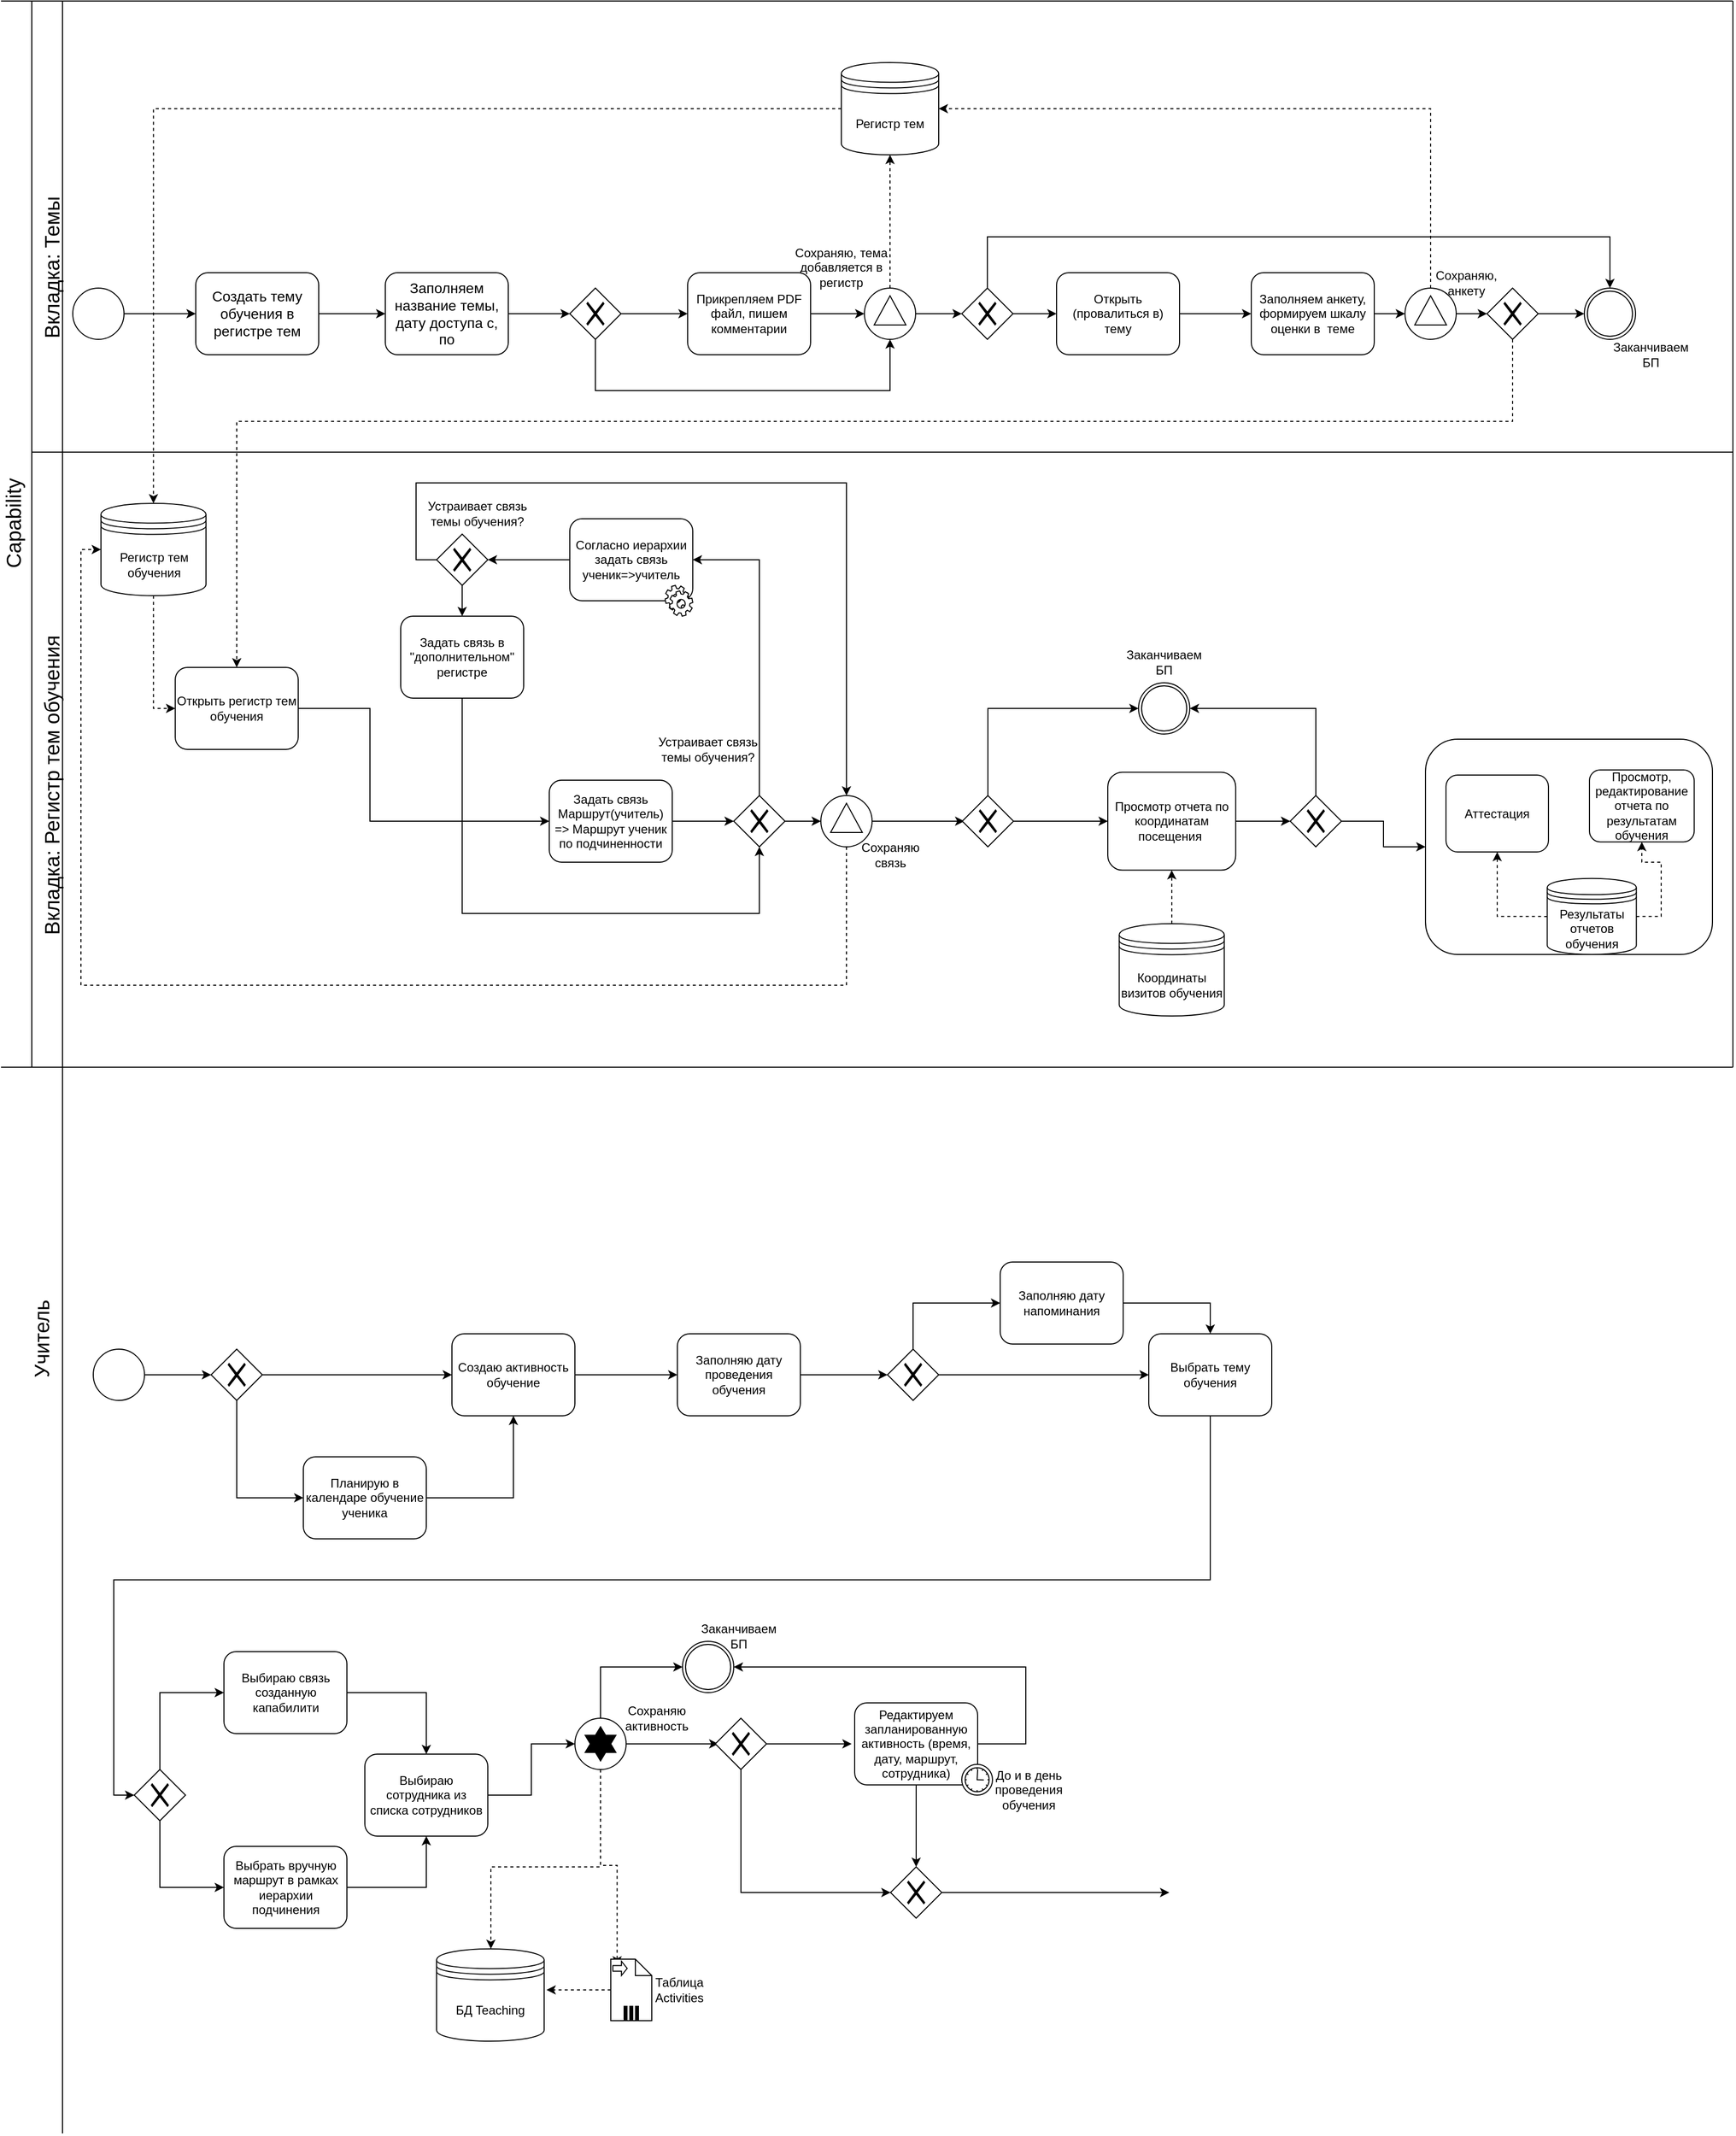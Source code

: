 <mxfile version="13.6.5" type="github">
  <diagram name="Page-1" id="2a216829-ef6e-dabb-86c1-c78162f3ba2b">
    <mxGraphModel dx="1150" dy="746" grid="1" gridSize="10" guides="1" tooltips="1" connect="1" arrows="1" fold="1" page="1" pageScale="1" pageWidth="850" pageHeight="1100" background="#ffffff" math="0" shadow="0">
      <root>
        <mxCell id="0" />
        <mxCell id="1" parent="0" />
        <mxCell id="t6BSPlyHpQ7W5mAEHsCe-20" value="" style="edgeStyle=orthogonalEdgeStyle;rounded=0;orthogonalLoop=1;jettySize=auto;html=1;" edge="1" parent="1" source="Ov0t7hppLk0mNa3laH7u-1" target="t6BSPlyHpQ7W5mAEHsCe-19">
          <mxGeometry relative="1" as="geometry" />
        </mxCell>
        <mxCell id="Ov0t7hppLk0mNa3laH7u-1" value="" style="shape=mxgraph.bpmn.shape;html=1;verticalLabelPosition=bottom;labelBackgroundColor=#ffffff;verticalAlign=top;align=center;perimeter=ellipsePerimeter;outlineConnect=0;outline=standard;symbol=general;" parent="1" vertex="1">
          <mxGeometry x="90" y="1355" width="50" height="50" as="geometry" />
        </mxCell>
        <mxCell id="t6BSPlyHpQ7W5mAEHsCe-43" style="edgeStyle=orthogonalEdgeStyle;rounded=0;orthogonalLoop=1;jettySize=auto;html=1;" edge="1" parent="1" source="Ov0t7hppLk0mNa3laH7u-2" target="t6BSPlyHpQ7W5mAEHsCe-40">
          <mxGeometry relative="1" as="geometry">
            <Array as="points">
              <mxPoint x="415" y="1690" />
            </Array>
          </mxGeometry>
        </mxCell>
        <mxCell id="Ov0t7hppLk0mNa3laH7u-2" value="Выбираю связь созданную капабилити" style="shape=ext;rounded=1;html=1;whiteSpace=wrap;" parent="1" vertex="1">
          <mxGeometry x="217.5" y="1650" width="120" height="80" as="geometry" />
        </mxCell>
        <mxCell id="t6BSPlyHpQ7W5mAEHsCe-11" style="edgeStyle=orthogonalEdgeStyle;rounded=0;orthogonalLoop=1;jettySize=auto;html=1;entryX=0;entryY=0.5;entryDx=0;entryDy=0;" edge="1" parent="1" source="Ov0t7hppLk0mNa3laH7u-3" target="Ov0t7hppLk0mNa3laH7u-2">
          <mxGeometry relative="1" as="geometry">
            <Array as="points">
              <mxPoint x="155" y="1690" />
            </Array>
          </mxGeometry>
        </mxCell>
        <mxCell id="t6BSPlyHpQ7W5mAEHsCe-12" style="edgeStyle=orthogonalEdgeStyle;rounded=0;orthogonalLoop=1;jettySize=auto;html=1;exitX=0.5;exitY=1;exitDx=0;exitDy=0;entryX=0;entryY=0.5;entryDx=0;entryDy=0;" edge="1" parent="1" source="Ov0t7hppLk0mNa3laH7u-3" target="Ov0t7hppLk0mNa3laH7u-4">
          <mxGeometry relative="1" as="geometry" />
        </mxCell>
        <mxCell id="Ov0t7hppLk0mNa3laH7u-3" value="" style="shape=mxgraph.bpmn.shape;html=1;verticalLabelPosition=bottom;labelBackgroundColor=#ffffff;verticalAlign=top;align=center;perimeter=rhombusPerimeter;background=gateway;outlineConnect=0;outline=none;symbol=exclusiveGw;" parent="1" vertex="1">
          <mxGeometry x="130" y="1765" width="50" height="50" as="geometry" />
        </mxCell>
        <mxCell id="t6BSPlyHpQ7W5mAEHsCe-44" style="edgeStyle=orthogonalEdgeStyle;rounded=0;orthogonalLoop=1;jettySize=auto;html=1;exitX=1;exitY=0.5;exitDx=0;exitDy=0;entryX=0.5;entryY=1;entryDx=0;entryDy=0;" edge="1" parent="1" source="Ov0t7hppLk0mNa3laH7u-4" target="t6BSPlyHpQ7W5mAEHsCe-40">
          <mxGeometry relative="1" as="geometry" />
        </mxCell>
        <mxCell id="Ov0t7hppLk0mNa3laH7u-4" value="Выбрать вручную маршрут в рамках иерархии подчинения" style="shape=ext;rounded=1;html=1;whiteSpace=wrap;" parent="1" vertex="1">
          <mxGeometry x="217.5" y="1840" width="120" height="80" as="geometry" />
        </mxCell>
        <mxCell id="t6BSPlyHpQ7W5mAEHsCe-24" style="edgeStyle=orthogonalEdgeStyle;rounded=0;orthogonalLoop=1;jettySize=auto;html=1;" edge="1" parent="1" source="vuQd_B5Kcasl4n16irG2-29" target="t6BSPlyHpQ7W5mAEHsCe-22">
          <mxGeometry relative="1" as="geometry" />
        </mxCell>
        <mxCell id="vuQd_B5Kcasl4n16irG2-29" value="Планирую в календаре обучение ученика" style="shape=ext;rounded=1;html=1;whiteSpace=wrap;" parent="1" vertex="1">
          <mxGeometry x="295" y="1460" width="120" height="80" as="geometry" />
        </mxCell>
        <mxCell id="7a84cebc1def654-1" value="" style="shape=mxgraph.bpmn.shape;html=1;verticalLabelPosition=bottom;labelBackgroundColor=#ffffff;verticalAlign=top;perimeter=ellipsePerimeter;outline=standard;symbol=general;" parent="1" vertex="1">
          <mxGeometry x="70" y="320" width="50" height="50" as="geometry" />
        </mxCell>
        <mxCell id="7a84cebc1def654-36" style="edgeStyle=orthogonalEdgeStyle;rounded=0;html=1;jettySize=auto;orthogonalLoop=1;" parent="1" source="7a84cebc1def654-1" target="7a84cebc1def654-2" edge="1">
          <mxGeometry relative="1" as="geometry" />
        </mxCell>
        <mxCell id="Ov0t7hppLk0mNa3laH7u-40" style="edgeStyle=orthogonalEdgeStyle;rounded=0;orthogonalLoop=1;jettySize=auto;html=1;entryX=0;entryY=0.5;entryDx=0;entryDy=0;" parent="1" source="7a84cebc1def654-2" target="Ov0t7hppLk0mNa3laH7u-41" edge="1">
          <mxGeometry relative="1" as="geometry">
            <mxPoint x="340" y="375" as="targetPoint" />
          </mxGeometry>
        </mxCell>
        <mxCell id="7a84cebc1def654-2" value="&lt;span style=&quot;font-size: 14px&quot;&gt;Создать тему обучения в регистре тем&lt;/span&gt;" style="shape=ext;rounded=1;html=1;whiteSpace=wrap;" parent="1" vertex="1">
          <mxGeometry x="190" y="305" width="120" height="80" as="geometry" />
        </mxCell>
        <mxCell id="Dc_LHGW3L4LaWaMohp9L-12" style="edgeStyle=orthogonalEdgeStyle;rounded=0;orthogonalLoop=1;jettySize=auto;html=1;entryX=0.5;entryY=0;entryDx=0;entryDy=0;" parent="1" source="Dc_LHGW3L4LaWaMohp9L-3" target="vuQd_B5Kcasl4n16irG2-27" edge="1">
          <mxGeometry relative="1" as="geometry" />
        </mxCell>
        <mxCell id="Dc_LHGW3L4LaWaMohp9L-5" value="Устраивает связь темы обучения?" style="text;html=1;strokeColor=none;fillColor=none;align=center;verticalAlign=middle;whiteSpace=wrap;rounded=0;" parent="1" vertex="1">
          <mxGeometry x="415" y="510" width="100" height="60" as="geometry" />
        </mxCell>
        <mxCell id="Dc_LHGW3L4LaWaMohp9L-3" value="" style="shape=mxgraph.bpmn.shape;html=1;verticalLabelPosition=bottom;labelBackgroundColor=#ffffff;verticalAlign=top;align=center;perimeter=rhombusPerimeter;background=gateway;outlineConnect=0;outline=none;symbol=exclusiveGw;" parent="1" vertex="1">
          <mxGeometry x="425" y="560" width="50" height="50" as="geometry" />
        </mxCell>
        <mxCell id="Dc_LHGW3L4LaWaMohp9L-4" style="edgeStyle=orthogonalEdgeStyle;rounded=0;orthogonalLoop=1;jettySize=auto;html=1;entryX=1;entryY=0.5;entryDx=0;entryDy=0;" parent="1" source="Dc_LHGW3L4LaWaMohp9L-1" target="Dc_LHGW3L4LaWaMohp9L-3" edge="1">
          <mxGeometry relative="1" as="geometry" />
        </mxCell>
        <mxCell id="Dc_LHGW3L4LaWaMohp9L-1" value="Согласно иерархии задать связь ученик=&amp;gt;учитель" style="shape=ext;rounded=1;html=1;whiteSpace=wrap;" parent="1" vertex="1">
          <mxGeometry x="555" y="545" width="120" height="80" as="geometry" />
        </mxCell>
        <mxCell id="Dc_LHGW3L4LaWaMohp9L-20" value="" style="shape=mxgraph.bpmn.service_task;html=1;outlineConnect=0;" parent="1" vertex="1">
          <mxGeometry x="648" y="610" width="27" height="30" as="geometry" />
        </mxCell>
        <mxCell id="vuQd_B5Kcasl4n16irG2-27" value="Задать связь в &quot;дополнительном&quot; регистре" style="shape=ext;rounded=1;html=1;whiteSpace=wrap;" parent="1" vertex="1">
          <mxGeometry x="390" y="640" width="120" height="80" as="geometry" />
        </mxCell>
        <mxCell id="Dc_LHGW3L4LaWaMohp9L-11" style="edgeStyle=orthogonalEdgeStyle;rounded=0;orthogonalLoop=1;jettySize=auto;html=1;exitX=0.5;exitY=0;exitDx=0;exitDy=0;entryX=1;entryY=0.5;entryDx=0;entryDy=0;" parent="1" source="vuQd_B5Kcasl4n16irG2-24" target="Dc_LHGW3L4LaWaMohp9L-1" edge="1">
          <mxGeometry relative="1" as="geometry" />
        </mxCell>
        <mxCell id="Dc_LHGW3L4LaWaMohp9L-13" style="edgeStyle=orthogonalEdgeStyle;rounded=0;orthogonalLoop=1;jettySize=auto;html=1;exitX=0;exitY=0.5;exitDx=0;exitDy=0;entryX=0.5;entryY=0;entryDx=0;entryDy=0;" parent="1" source="Dc_LHGW3L4LaWaMohp9L-3" target="Ov0t7hppLk0mNa3laH7u-14" edge="1">
          <mxGeometry relative="1" as="geometry">
            <mxPoint x="895" y="700" as="targetPoint" />
            <Array as="points">
              <mxPoint x="405" y="585" />
              <mxPoint x="405" y="510" />
              <mxPoint x="825" y="510" />
            </Array>
          </mxGeometry>
        </mxCell>
        <mxCell id="vuQd_B5Kcasl4n16irG2-5" value="Задать связь Маршрут(учитель) =&amp;gt; Маршрут ученик по подчиненности" style="shape=ext;rounded=1;html=1;whiteSpace=wrap;" parent="1" vertex="1">
          <mxGeometry x="535" y="800" width="120" height="80" as="geometry" />
        </mxCell>
        <mxCell id="vuQd_B5Kcasl4n16irG2-24" value="" style="shape=mxgraph.bpmn.shape;html=1;verticalLabelPosition=bottom;labelBackgroundColor=#ffffff;verticalAlign=top;align=center;perimeter=rhombusPerimeter;background=gateway;outlineConnect=0;outline=none;symbol=exclusiveGw;" parent="1" vertex="1">
          <mxGeometry x="715" y="815" width="50" height="50" as="geometry" />
        </mxCell>
        <mxCell id="Dc_LHGW3L4LaWaMohp9L-15" style="edgeStyle=orthogonalEdgeStyle;rounded=0;orthogonalLoop=1;jettySize=auto;html=1;entryX=0.5;entryY=1;entryDx=0;entryDy=0;" parent="1" source="vuQd_B5Kcasl4n16irG2-27" target="vuQd_B5Kcasl4n16irG2-24" edge="1">
          <mxGeometry relative="1" as="geometry">
            <mxPoint x="675" y="910" as="targetPoint" />
            <Array as="points">
              <mxPoint x="450" y="930" />
              <mxPoint x="740" y="930" />
            </Array>
          </mxGeometry>
        </mxCell>
        <mxCell id="vuQd_B5Kcasl4n16irG2-18" style="edgeStyle=orthogonalEdgeStyle;rounded=0;orthogonalLoop=1;jettySize=auto;html=1;" parent="1" source="vuQd_B5Kcasl4n16irG2-5" edge="1">
          <mxGeometry relative="1" as="geometry">
            <mxPoint x="715" y="840" as="targetPoint" />
          </mxGeometry>
        </mxCell>
        <mxCell id="Ov0t7hppLk0mNa3laH7u-20" style="edgeStyle=orthogonalEdgeStyle;rounded=0;orthogonalLoop=1;jettySize=auto;html=1;" parent="1" source="Ov0t7hppLk0mNa3laH7u-14" edge="1">
          <mxGeometry relative="1" as="geometry">
            <mxPoint x="940" y="840" as="targetPoint" />
          </mxGeometry>
        </mxCell>
        <mxCell id="Ov0t7hppLk0mNa3laH7u-117" style="edgeStyle=orthogonalEdgeStyle;rounded=0;orthogonalLoop=1;jettySize=auto;html=1;exitX=0.5;exitY=1;exitDx=0;exitDy=0;entryX=0;entryY=0.5;entryDx=0;entryDy=0;dashed=1;" parent="1" source="Ov0t7hppLk0mNa3laH7u-14" target="Ov0t7hppLk0mNa3laH7u-88" edge="1">
          <mxGeometry relative="1" as="geometry">
            <Array as="points">
              <mxPoint x="825" y="1000" />
              <mxPoint x="78" y="1000" />
              <mxPoint x="78" y="575" />
            </Array>
          </mxGeometry>
        </mxCell>
        <mxCell id="Ov0t7hppLk0mNa3laH7u-14" value="" style="shape=mxgraph.bpmn.shape;html=1;verticalLabelPosition=bottom;labelBackgroundColor=#ffffff;verticalAlign=top;align=center;perimeter=ellipsePerimeter;outlineConnect=0;outline=standard;symbol=signal;" parent="1" vertex="1">
          <mxGeometry x="800" y="815" width="50" height="50" as="geometry" />
        </mxCell>
        <mxCell id="Ov0t7hppLk0mNa3laH7u-16" style="edgeStyle=orthogonalEdgeStyle;rounded=0;orthogonalLoop=1;jettySize=auto;html=1;exitX=1;exitY=0.5;exitDx=0;exitDy=0;" parent="1" source="vuQd_B5Kcasl4n16irG2-24" target="Ov0t7hppLk0mNa3laH7u-14" edge="1">
          <mxGeometry relative="1" as="geometry" />
        </mxCell>
        <mxCell id="Ov0t7hppLk0mNa3laH7u-52" style="edgeStyle=orthogonalEdgeStyle;rounded=0;orthogonalLoop=1;jettySize=auto;html=1;entryX=0.5;entryY=1;entryDx=0;entryDy=0;dashed=1;" parent="1" source="Ov0t7hppLk0mNa3laH7u-29" target="Ov0t7hppLk0mNa3laH7u-31" edge="1">
          <mxGeometry relative="1" as="geometry" />
        </mxCell>
        <mxCell id="Ov0t7hppLk0mNa3laH7u-76" style="edgeStyle=orthogonalEdgeStyle;rounded=0;orthogonalLoop=1;jettySize=auto;html=1;" parent="1" source="Ov0t7hppLk0mNa3laH7u-29" target="Ov0t7hppLk0mNa3laH7u-74" edge="1">
          <mxGeometry relative="1" as="geometry" />
        </mxCell>
        <mxCell id="Ov0t7hppLk0mNa3laH7u-29" value="" style="shape=mxgraph.bpmn.shape;html=1;verticalLabelPosition=bottom;labelBackgroundColor=#ffffff;verticalAlign=top;align=center;perimeter=ellipsePerimeter;outlineConnect=0;outline=standard;symbol=signal;" parent="1" vertex="1">
          <mxGeometry x="842.5" y="320" width="50" height="50" as="geometry" />
        </mxCell>
        <mxCell id="Ov0t7hppLk0mNa3laH7u-30" value="Сохраняю, тема добавляется в регистр" style="text;html=1;strokeColor=none;fillColor=none;align=center;verticalAlign=middle;whiteSpace=wrap;rounded=0;" parent="1" vertex="1">
          <mxGeometry x="760" y="280" width="120" height="40" as="geometry" />
        </mxCell>
        <mxCell id="Ov0t7hppLk0mNa3laH7u-90" style="edgeStyle=orthogonalEdgeStyle;rounded=0;orthogonalLoop=1;jettySize=auto;html=1;dashed=1;" parent="1" source="Ov0t7hppLk0mNa3laH7u-31" target="Ov0t7hppLk0mNa3laH7u-88" edge="1">
          <mxGeometry relative="1" as="geometry" />
        </mxCell>
        <mxCell id="Ov0t7hppLk0mNa3laH7u-31" value="Регистр тем" style="shape=datastore;whiteSpace=wrap;html=1;" parent="1" vertex="1">
          <mxGeometry x="820" y="100" width="95" height="90" as="geometry" />
        </mxCell>
        <mxCell id="Ov0t7hppLk0mNa3laH7u-34" value="" style="endArrow=none;html=1;" parent="1" edge="1">
          <mxGeometry width="50" height="50" relative="1" as="geometry">
            <mxPoint x="30" y="480" as="sourcePoint" />
            <mxPoint x="1690" y="480" as="targetPoint" />
          </mxGeometry>
        </mxCell>
        <mxCell id="Ov0t7hppLk0mNa3laH7u-35" value="&lt;font style=&quot;font-size: 20px&quot;&gt;Вкладка: Темы&lt;/font&gt;" style="text;html=1;strokeColor=none;fillColor=none;align=center;verticalAlign=middle;whiteSpace=wrap;rounded=0;comic=0;rotation=270;" parent="1" vertex="1">
          <mxGeometry x="-70" y="290" width="237.5" height="20" as="geometry" />
        </mxCell>
        <mxCell id="Ov0t7hppLk0mNa3laH7u-44" style="edgeStyle=orthogonalEdgeStyle;rounded=0;orthogonalLoop=1;jettySize=auto;html=1;exitX=1;exitY=0.5;exitDx=0;exitDy=0;entryX=0;entryY=0.5;entryDx=0;entryDy=0;" parent="1" source="Ov0t7hppLk0mNa3laH7u-41" target="Ov0t7hppLk0mNa3laH7u-42" edge="1">
          <mxGeometry relative="1" as="geometry" />
        </mxCell>
        <mxCell id="Ov0t7hppLk0mNa3laH7u-41" value="&lt;font style=&quot;font-size: 14px&quot;&gt;Заполняем название темы, дату доступа с, по&lt;/font&gt;" style="shape=ext;rounded=1;html=1;whiteSpace=wrap;comic=0;" parent="1" vertex="1">
          <mxGeometry x="375" y="305" width="120" height="80" as="geometry" />
        </mxCell>
        <mxCell id="Ov0t7hppLk0mNa3laH7u-46" style="edgeStyle=orthogonalEdgeStyle;rounded=0;orthogonalLoop=1;jettySize=auto;html=1;entryX=0.5;entryY=1;entryDx=0;entryDy=0;exitX=0.5;exitY=1;exitDx=0;exitDy=0;" parent="1" source="Ov0t7hppLk0mNa3laH7u-42" target="Ov0t7hppLk0mNa3laH7u-29" edge="1">
          <mxGeometry relative="1" as="geometry">
            <Array as="points">
              <mxPoint x="580" y="420" />
              <mxPoint x="868" y="420" />
            </Array>
          </mxGeometry>
        </mxCell>
        <mxCell id="Ov0t7hppLk0mNa3laH7u-49" style="edgeStyle=orthogonalEdgeStyle;rounded=0;orthogonalLoop=1;jettySize=auto;html=1;entryX=0;entryY=0.5;entryDx=0;entryDy=0;" parent="1" source="Ov0t7hppLk0mNa3laH7u-42" target="Ov0t7hppLk0mNa3laH7u-48" edge="1">
          <mxGeometry relative="1" as="geometry" />
        </mxCell>
        <mxCell id="Ov0t7hppLk0mNa3laH7u-42" value="" style="shape=mxgraph.bpmn.shape;html=1;verticalLabelPosition=bottom;labelBackgroundColor=#ffffff;verticalAlign=top;align=center;perimeter=rhombusPerimeter;background=gateway;outlineConnect=0;outline=none;symbol=exclusiveGw;comic=0;" parent="1" vertex="1">
          <mxGeometry x="555" y="320" width="50" height="50" as="geometry" />
        </mxCell>
        <mxCell id="Ov0t7hppLk0mNa3laH7u-51" style="edgeStyle=orthogonalEdgeStyle;rounded=0;orthogonalLoop=1;jettySize=auto;html=1;entryX=0;entryY=0.5;entryDx=0;entryDy=0;" parent="1" source="Ov0t7hppLk0mNa3laH7u-48" target="Ov0t7hppLk0mNa3laH7u-29" edge="1">
          <mxGeometry relative="1" as="geometry" />
        </mxCell>
        <mxCell id="Ov0t7hppLk0mNa3laH7u-48" value="Прикрепляем PDF файл, пишем комментарии" style="shape=ext;rounded=1;html=1;whiteSpace=wrap;comic=0;" parent="1" vertex="1">
          <mxGeometry x="670" y="305" width="120" height="80" as="geometry" />
        </mxCell>
        <mxCell id="Ov0t7hppLk0mNa3laH7u-59" style="edgeStyle=orthogonalEdgeStyle;rounded=0;orthogonalLoop=1;jettySize=auto;html=1;entryX=0;entryY=0.5;entryDx=0;entryDy=0;" parent="1" source="Ov0t7hppLk0mNa3laH7u-58" target="Ov0t7hppLk0mNa3laH7u-60" edge="1">
          <mxGeometry relative="1" as="geometry">
            <mxPoint x="1180" y="345" as="targetPoint" />
          </mxGeometry>
        </mxCell>
        <mxCell id="Ov0t7hppLk0mNa3laH7u-58" value="Открыть (провалиться в) тему" style="shape=ext;rounded=1;html=1;whiteSpace=wrap;comic=0;" parent="1" vertex="1">
          <mxGeometry x="1030" y="305" width="120" height="80" as="geometry" />
        </mxCell>
        <mxCell id="Ov0t7hppLk0mNa3laH7u-61" style="edgeStyle=orthogonalEdgeStyle;rounded=0;orthogonalLoop=1;jettySize=auto;html=1;entryX=0;entryY=0.5;entryDx=0;entryDy=0;" parent="1" source="Ov0t7hppLk0mNa3laH7u-60" target="Ov0t7hppLk0mNa3laH7u-62" edge="1">
          <mxGeometry relative="1" as="geometry">
            <mxPoint x="1340" y="345" as="targetPoint" />
          </mxGeometry>
        </mxCell>
        <mxCell id="Ov0t7hppLk0mNa3laH7u-60" value="Заполняем анкету, формируем шкалу оценки в&amp;nbsp; теме" style="shape=ext;rounded=1;html=1;whiteSpace=wrap;comic=0;" parent="1" vertex="1">
          <mxGeometry x="1220" y="305" width="120" height="80" as="geometry" />
        </mxCell>
        <mxCell id="Ov0t7hppLk0mNa3laH7u-64" style="edgeStyle=orthogonalEdgeStyle;rounded=0;orthogonalLoop=1;jettySize=auto;html=1;entryX=1;entryY=0.5;entryDx=0;entryDy=0;dashed=1;" parent="1" source="Ov0t7hppLk0mNa3laH7u-62" target="Ov0t7hppLk0mNa3laH7u-31" edge="1">
          <mxGeometry relative="1" as="geometry">
            <Array as="points">
              <mxPoint x="1395" y="145" />
            </Array>
          </mxGeometry>
        </mxCell>
        <mxCell id="Ov0t7hppLk0mNa3laH7u-66" style="edgeStyle=orthogonalEdgeStyle;rounded=0;orthogonalLoop=1;jettySize=auto;html=1;exitX=1;exitY=0.5;exitDx=0;exitDy=0;entryX=0;entryY=0.5;entryDx=0;entryDy=0;" parent="1" source="Ov0t7hppLk0mNa3laH7u-62" target="Ov0t7hppLk0mNa3laH7u-68" edge="1">
          <mxGeometry relative="1" as="geometry">
            <mxPoint x="1430" y="345" as="targetPoint" />
          </mxGeometry>
        </mxCell>
        <mxCell id="Ov0t7hppLk0mNa3laH7u-62" value="" style="shape=mxgraph.bpmn.shape;html=1;verticalLabelPosition=bottom;labelBackgroundColor=#ffffff;verticalAlign=top;align=center;perimeter=ellipsePerimeter;outlineConnect=0;outline=standard;symbol=signal;comic=0;" parent="1" vertex="1">
          <mxGeometry x="1370" y="320" width="50" height="50" as="geometry" />
        </mxCell>
        <mxCell id="Ov0t7hppLk0mNa3laH7u-65" value="Сохраняю, анкету" style="text;html=1;strokeColor=none;fillColor=none;align=center;verticalAlign=middle;whiteSpace=wrap;rounded=0;" parent="1" vertex="1">
          <mxGeometry x="1390" y="290" width="80" height="50" as="geometry" />
        </mxCell>
        <mxCell id="Ov0t7hppLk0mNa3laH7u-69" style="edgeStyle=orthogonalEdgeStyle;rounded=0;orthogonalLoop=1;jettySize=auto;html=1;entryX=0;entryY=0.5;entryDx=0;entryDy=0;" parent="1" source="Ov0t7hppLk0mNa3laH7u-68" target="Ov0t7hppLk0mNa3laH7u-70" edge="1">
          <mxGeometry relative="1" as="geometry">
            <mxPoint x="1530" y="345" as="targetPoint" />
          </mxGeometry>
        </mxCell>
        <mxCell id="Ov0t7hppLk0mNa3laH7u-86" style="edgeStyle=orthogonalEdgeStyle;rounded=0;orthogonalLoop=1;jettySize=auto;html=1;dashed=1;" parent="1" source="Ov0t7hppLk0mNa3laH7u-68" target="Ov0t7hppLk0mNa3laH7u-82" edge="1">
          <mxGeometry relative="1" as="geometry">
            <Array as="points">
              <mxPoint x="1475" y="450" />
              <mxPoint x="230" y="450" />
            </Array>
          </mxGeometry>
        </mxCell>
        <mxCell id="Ov0t7hppLk0mNa3laH7u-68" value="" style="shape=mxgraph.bpmn.shape;html=1;verticalLabelPosition=bottom;labelBackgroundColor=#ffffff;verticalAlign=top;align=center;perimeter=rhombusPerimeter;background=gateway;outlineConnect=0;outline=none;symbol=exclusiveGw;comic=0;" parent="1" vertex="1">
          <mxGeometry x="1450" y="320" width="50" height="50" as="geometry" />
        </mxCell>
        <mxCell id="Ov0t7hppLk0mNa3laH7u-70" value="" style="shape=mxgraph.bpmn.shape;html=1;verticalLabelPosition=bottom;labelBackgroundColor=#ffffff;verticalAlign=top;align=center;perimeter=ellipsePerimeter;outlineConnect=0;outline=throwing;symbol=general;comic=0;" parent="1" vertex="1">
          <mxGeometry x="1545" y="320" width="50" height="50" as="geometry" />
        </mxCell>
        <mxCell id="Ov0t7hppLk0mNa3laH7u-71" value="Заканчиваем БП" style="text;html=1;strokeColor=none;fillColor=none;align=center;verticalAlign=middle;whiteSpace=wrap;rounded=0;" parent="1" vertex="1">
          <mxGeometry x="1570" y="360" width="80" height="50" as="geometry" />
        </mxCell>
        <mxCell id="Ov0t7hppLk0mNa3laH7u-78" style="edgeStyle=orthogonalEdgeStyle;rounded=0;orthogonalLoop=1;jettySize=auto;html=1;exitX=0.5;exitY=0;exitDx=0;exitDy=0;entryX=0.5;entryY=0;entryDx=0;entryDy=0;" parent="1" source="Ov0t7hppLk0mNa3laH7u-74" target="Ov0t7hppLk0mNa3laH7u-70" edge="1">
          <mxGeometry relative="1" as="geometry">
            <Array as="points">
              <mxPoint x="963" y="270" />
              <mxPoint x="1570" y="270" />
            </Array>
          </mxGeometry>
        </mxCell>
        <mxCell id="Ov0t7hppLk0mNa3laH7u-79" style="edgeStyle=orthogonalEdgeStyle;rounded=0;orthogonalLoop=1;jettySize=auto;html=1;entryX=0;entryY=0.5;entryDx=0;entryDy=0;" parent="1" source="Ov0t7hppLk0mNa3laH7u-74" target="Ov0t7hppLk0mNa3laH7u-58" edge="1">
          <mxGeometry relative="1" as="geometry" />
        </mxCell>
        <mxCell id="Ov0t7hppLk0mNa3laH7u-74" value="" style="shape=mxgraph.bpmn.shape;html=1;verticalLabelPosition=bottom;labelBackgroundColor=#ffffff;verticalAlign=top;align=center;perimeter=rhombusPerimeter;background=gateway;outlineConnect=0;outline=none;symbol=exclusiveGw;comic=0;" parent="1" vertex="1">
          <mxGeometry x="937.5" y="320" width="50" height="50" as="geometry" />
        </mxCell>
        <mxCell id="Ov0t7hppLk0mNa3laH7u-81" value="&lt;font style=&quot;font-size: 20px&quot;&gt;Вкладка: Регистр тем обучения&lt;/font&gt;" style="text;html=1;strokeColor=none;fillColor=none;align=center;verticalAlign=middle;whiteSpace=wrap;rounded=0;comic=0;rotation=270;" parent="1" vertex="1">
          <mxGeometry x="-130" y="795" width="357.5" height="20" as="geometry" />
        </mxCell>
        <mxCell id="Ov0t7hppLk0mNa3laH7u-96" style="edgeStyle=orthogonalEdgeStyle;rounded=0;orthogonalLoop=1;jettySize=auto;html=1;entryX=0;entryY=0.5;entryDx=0;entryDy=0;" parent="1" source="Ov0t7hppLk0mNa3laH7u-82" target="vuQd_B5Kcasl4n16irG2-5" edge="1">
          <mxGeometry relative="1" as="geometry">
            <Array as="points">
              <mxPoint x="360" y="730" />
              <mxPoint x="360" y="840" />
            </Array>
          </mxGeometry>
        </mxCell>
        <mxCell id="Ov0t7hppLk0mNa3laH7u-82" value="Открыть регистр тем обучения" style="shape=ext;rounded=1;html=1;whiteSpace=wrap;comic=0;" parent="1" vertex="1">
          <mxGeometry x="170" y="690" width="120" height="80" as="geometry" />
        </mxCell>
        <mxCell id="Ov0t7hppLk0mNa3laH7u-83" value="" style="endArrow=none;html=1;" parent="1" edge="1">
          <mxGeometry width="50" height="50" relative="1" as="geometry">
            <mxPoint x="60" y="40" as="sourcePoint" />
            <mxPoint x="60" y="1080" as="targetPoint" />
          </mxGeometry>
        </mxCell>
        <mxCell id="Ov0t7hppLk0mNa3laH7u-89" style="edgeStyle=orthogonalEdgeStyle;rounded=0;orthogonalLoop=1;jettySize=auto;html=1;entryX=0;entryY=0.5;entryDx=0;entryDy=0;dashed=1;" parent="1" source="Ov0t7hppLk0mNa3laH7u-88" target="Ov0t7hppLk0mNa3laH7u-82" edge="1">
          <mxGeometry relative="1" as="geometry" />
        </mxCell>
        <mxCell id="Ov0t7hppLk0mNa3laH7u-88" value="Регистр тем обучения" style="shape=datastore;whiteSpace=wrap;html=1;comic=0;" parent="1" vertex="1">
          <mxGeometry x="97.5" y="530" width="102.5" height="90" as="geometry" />
        </mxCell>
        <mxCell id="Ov0t7hppLk0mNa3laH7u-92" value="" style="endArrow=none;html=1;" parent="1" edge="1">
          <mxGeometry width="50" height="50" relative="1" as="geometry">
            <mxPoint y="1080" as="sourcePoint" />
            <mxPoint x="1690" y="1080" as="targetPoint" />
          </mxGeometry>
        </mxCell>
        <mxCell id="Ov0t7hppLk0mNa3laH7u-98" value="Устраивает связь темы обучения?" style="text;html=1;strokeColor=none;fillColor=none;align=center;verticalAlign=middle;whiteSpace=wrap;rounded=0;" parent="1" vertex="1">
          <mxGeometry x="640" y="740" width="100" height="60" as="geometry" />
        </mxCell>
        <mxCell id="Ov0t7hppLk0mNa3laH7u-99" value="Сохраняю связь" style="text;html=1;strokeColor=none;fillColor=none;align=center;verticalAlign=middle;whiteSpace=wrap;rounded=0;" parent="1" vertex="1">
          <mxGeometry x="832.5" y="857.81" width="70" height="30" as="geometry" />
        </mxCell>
        <mxCell id="Ov0t7hppLk0mNa3laH7u-103" style="edgeStyle=orthogonalEdgeStyle;rounded=0;orthogonalLoop=1;jettySize=auto;html=1;exitX=0.5;exitY=0;exitDx=0;exitDy=0;entryX=0;entryY=0.5;entryDx=0;entryDy=0;" parent="1" source="Ov0t7hppLk0mNa3laH7u-100" target="Ov0t7hppLk0mNa3laH7u-102" edge="1">
          <mxGeometry relative="1" as="geometry" />
        </mxCell>
        <mxCell id="Ov0t7hppLk0mNa3laH7u-104" style="edgeStyle=orthogonalEdgeStyle;rounded=0;orthogonalLoop=1;jettySize=auto;html=1;" parent="1" source="Ov0t7hppLk0mNa3laH7u-100" edge="1">
          <mxGeometry relative="1" as="geometry">
            <mxPoint x="1080" y="840" as="targetPoint" />
          </mxGeometry>
        </mxCell>
        <mxCell id="Ov0t7hppLk0mNa3laH7u-100" value="" style="shape=mxgraph.bpmn.shape;html=1;verticalLabelPosition=bottom;labelBackgroundColor=#ffffff;verticalAlign=top;align=center;perimeter=rhombusPerimeter;background=gateway;outlineConnect=0;outline=none;symbol=exclusiveGw;comic=0;" parent="1" vertex="1">
          <mxGeometry x="938" y="815" width="50" height="50" as="geometry" />
        </mxCell>
        <mxCell id="Ov0t7hppLk0mNa3laH7u-102" value="" style="shape=mxgraph.bpmn.shape;html=1;verticalLabelPosition=bottom;labelBackgroundColor=#ffffff;verticalAlign=top;align=center;perimeter=ellipsePerimeter;outlineConnect=0;outline=throwing;symbol=general;comic=0;" parent="1" vertex="1">
          <mxGeometry x="1110" y="705" width="50" height="50" as="geometry" />
        </mxCell>
        <mxCell id="Ov0t7hppLk0mNa3laH7u-105" value="Заканчиваем БП" style="text;html=1;strokeColor=none;fillColor=none;align=center;verticalAlign=middle;whiteSpace=wrap;rounded=0;" parent="1" vertex="1">
          <mxGeometry x="1095" y="660" width="80" height="50" as="geometry" />
        </mxCell>
        <mxCell id="Ov0t7hppLk0mNa3laH7u-107" style="edgeStyle=orthogonalEdgeStyle;rounded=0;orthogonalLoop=1;jettySize=auto;html=1;exitX=0.5;exitY=1;exitDx=0;exitDy=0;" parent="1" source="Ov0t7hppLk0mNa3laH7u-99" target="Ov0t7hppLk0mNa3laH7u-99" edge="1">
          <mxGeometry relative="1" as="geometry" />
        </mxCell>
        <mxCell id="Ov0t7hppLk0mNa3laH7u-115" value="" style="endArrow=none;html=1;" parent="1" edge="1">
          <mxGeometry width="50" height="50" relative="1" as="geometry">
            <mxPoint y="40" as="sourcePoint" />
            <mxPoint x="1690" y="40" as="targetPoint" />
          </mxGeometry>
        </mxCell>
        <mxCell id="Ov0t7hppLk0mNa3laH7u-124" style="edgeStyle=orthogonalEdgeStyle;rounded=0;orthogonalLoop=1;jettySize=auto;html=1;entryX=0;entryY=0.5;entryDx=0;entryDy=0;" parent="1" source="Ov0t7hppLk0mNa3laH7u-106" target="Ov0t7hppLk0mNa3laH7u-122" edge="1">
          <mxGeometry relative="1" as="geometry" />
        </mxCell>
        <mxCell id="Ov0t7hppLk0mNa3laH7u-106" value="Просмотр отчета по координатам посещения&amp;nbsp;" style="shape=ext;rounded=1;html=1;whiteSpace=wrap;comic=0;" parent="1" vertex="1">
          <mxGeometry x="1080" y="792.19" width="124.81" height="95.62" as="geometry" />
        </mxCell>
        <mxCell id="Ov0t7hppLk0mNa3laH7u-120" style="edgeStyle=orthogonalEdgeStyle;rounded=0;orthogonalLoop=1;jettySize=auto;html=1;entryX=0.5;entryY=1;entryDx=0;entryDy=0;dashed=1;" parent="1" source="Ov0t7hppLk0mNa3laH7u-119" target="Ov0t7hppLk0mNa3laH7u-106" edge="1">
          <mxGeometry relative="1" as="geometry" />
        </mxCell>
        <mxCell id="Ov0t7hppLk0mNa3laH7u-119" value="Координаты визитов обучения" style="shape=datastore;whiteSpace=wrap;html=1;comic=0;" parent="1" vertex="1">
          <mxGeometry x="1091.16" y="940" width="102.5" height="90" as="geometry" />
        </mxCell>
        <mxCell id="Ov0t7hppLk0mNa3laH7u-121" style="edgeStyle=orthogonalEdgeStyle;rounded=0;orthogonalLoop=1;jettySize=auto;html=1;exitX=0.5;exitY=0;exitDx=0;exitDy=0;entryX=1;entryY=0.5;entryDx=0;entryDy=0;" parent="1" source="Ov0t7hppLk0mNa3laH7u-122" target="Ov0t7hppLk0mNa3laH7u-102" edge="1">
          <mxGeometry relative="1" as="geometry">
            <mxPoint x="1320" y="755.0" as="targetPoint" />
          </mxGeometry>
        </mxCell>
        <mxCell id="Ov0t7hppLk0mNa3laH7u-136" style="edgeStyle=orthogonalEdgeStyle;rounded=0;orthogonalLoop=1;jettySize=auto;html=1;exitX=1;exitY=0.5;exitDx=0;exitDy=0;" parent="1" source="Ov0t7hppLk0mNa3laH7u-122" target="Ov0t7hppLk0mNa3laH7u-132" edge="1">
          <mxGeometry relative="1" as="geometry" />
        </mxCell>
        <mxCell id="Ov0t7hppLk0mNa3laH7u-122" value="" style="shape=mxgraph.bpmn.shape;html=1;verticalLabelPosition=bottom;labelBackgroundColor=#ffffff;verticalAlign=top;align=center;perimeter=rhombusPerimeter;background=gateway;outlineConnect=0;outline=none;symbol=exclusiveGw;comic=0;" parent="1" vertex="1">
          <mxGeometry x="1258" y="815" width="50" height="50" as="geometry" />
        </mxCell>
        <mxCell id="Ov0t7hppLk0mNa3laH7u-132" value="Task" style="shape=ext;rounded=1;html=1;whiteSpace=wrap;comic=0;noLabel=1;portConstraintRotation=1;snapToPoint=1;fixDash=1;container=1;" parent="1" vertex="1">
          <mxGeometry x="1390" y="760" width="280" height="210" as="geometry" />
        </mxCell>
        <mxCell id="Ov0t7hppLk0mNa3laH7u-109" value="Просмотр, редактирование отчета по результатам обучения" style="shape=ext;rounded=1;html=1;whiteSpace=wrap;comic=0;" parent="Ov0t7hppLk0mNa3laH7u-132" vertex="1">
          <mxGeometry x="160.001" y="29.996" width="102.217" height="70.222" as="geometry" />
        </mxCell>
        <mxCell id="t6BSPlyHpQ7W5mAEHsCe-7" style="edgeStyle=orthogonalEdgeStyle;rounded=0;orthogonalLoop=1;jettySize=auto;html=1;exitX=0;exitY=0.5;exitDx=0;exitDy=0;dashed=1;" edge="1" parent="Ov0t7hppLk0mNa3laH7u-132" source="Ov0t7hppLk0mNa3laH7u-129" target="t6BSPlyHpQ7W5mAEHsCe-6">
          <mxGeometry relative="1" as="geometry" />
        </mxCell>
        <mxCell id="t6BSPlyHpQ7W5mAEHsCe-8" style="edgeStyle=orthogonalEdgeStyle;rounded=0;orthogonalLoop=1;jettySize=auto;html=1;exitX=1;exitY=0.5;exitDx=0;exitDy=0;entryX=0.5;entryY=1;entryDx=0;entryDy=0;dashed=1;" edge="1" parent="Ov0t7hppLk0mNa3laH7u-132" source="Ov0t7hppLk0mNa3laH7u-129" target="Ov0t7hppLk0mNa3laH7u-109">
          <mxGeometry relative="1" as="geometry">
            <Array as="points">
              <mxPoint x="230" y="173" />
              <mxPoint x="230" y="120" />
              <mxPoint x="211" y="120" />
            </Array>
          </mxGeometry>
        </mxCell>
        <mxCell id="Ov0t7hppLk0mNa3laH7u-129" value="Результаты отчетов обучения" style="shape=datastore;whiteSpace=wrap;html=1;comic=0;" parent="Ov0t7hppLk0mNa3laH7u-132" vertex="1">
          <mxGeometry x="118.788" y="135.879" width="86.97" height="74.118" as="geometry" />
        </mxCell>
        <mxCell id="t6BSPlyHpQ7W5mAEHsCe-6" value="Аттестация" style="shape=ext;rounded=1;html=1;whiteSpace=wrap;" vertex="1" parent="Ov0t7hppLk0mNa3laH7u-132">
          <mxGeometry x="20" y="35" width="100" height="75" as="geometry" />
        </mxCell>
        <mxCell id="t6BSPlyHpQ7W5mAEHsCe-1" value="" style="endArrow=none;html=1;" edge="1" parent="1">
          <mxGeometry width="50" height="50" relative="1" as="geometry">
            <mxPoint x="30" y="40" as="sourcePoint" />
            <mxPoint x="30" y="1080" as="targetPoint" />
          </mxGeometry>
        </mxCell>
        <mxCell id="t6BSPlyHpQ7W5mAEHsCe-2" value="" style="endArrow=none;html=1;" edge="1" parent="1">
          <mxGeometry width="50" height="50" relative="1" as="geometry">
            <mxPoint x="1690" y="40" as="sourcePoint" />
            <mxPoint x="1690" y="1080.0" as="targetPoint" />
          </mxGeometry>
        </mxCell>
        <mxCell id="t6BSPlyHpQ7W5mAEHsCe-3" value="&lt;font style=&quot;font-size: 20px&quot;&gt;Capability&lt;br&gt;&lt;/font&gt;" style="text;html=1;strokeColor=none;fillColor=none;align=center;verticalAlign=middle;whiteSpace=wrap;rounded=0;comic=0;rotation=270;" vertex="1" parent="1">
          <mxGeometry x="-167.5" y="540" width="357.5" height="20" as="geometry" />
        </mxCell>
        <mxCell id="t6BSPlyHpQ7W5mAEHsCe-4" value="" style="endArrow=none;html=1;" edge="1" parent="1">
          <mxGeometry width="50" height="50" relative="1" as="geometry">
            <mxPoint x="60" y="1080" as="sourcePoint" />
            <mxPoint x="60" y="2120" as="targetPoint" />
          </mxGeometry>
        </mxCell>
        <mxCell id="t6BSPlyHpQ7W5mAEHsCe-5" value="&lt;font style=&quot;font-size: 20px&quot;&gt;Учитель&lt;br&gt;&lt;/font&gt;" style="text;html=1;strokeColor=none;fillColor=none;align=center;verticalAlign=middle;whiteSpace=wrap;rounded=0;comic=0;rotation=270;" vertex="1" parent="1">
          <mxGeometry x="-140" y="1335" width="357.5" height="20" as="geometry" />
        </mxCell>
        <mxCell id="t6BSPlyHpQ7W5mAEHsCe-42" style="edgeStyle=orthogonalEdgeStyle;rounded=0;orthogonalLoop=1;jettySize=auto;html=1;entryX=0;entryY=0.5;entryDx=0;entryDy=0;" edge="1" parent="1" source="t6BSPlyHpQ7W5mAEHsCe-15" target="Ov0t7hppLk0mNa3laH7u-3">
          <mxGeometry relative="1" as="geometry">
            <Array as="points">
              <mxPoint x="1180" y="1580" />
              <mxPoint x="110" y="1580" />
              <mxPoint x="110" y="1790" />
            </Array>
          </mxGeometry>
        </mxCell>
        <mxCell id="t6BSPlyHpQ7W5mAEHsCe-15" value="Выбрать тему обучения" style="shape=ext;rounded=1;html=1;whiteSpace=wrap;" vertex="1" parent="1">
          <mxGeometry x="1120" y="1340" width="120" height="80" as="geometry" />
        </mxCell>
        <mxCell id="t6BSPlyHpQ7W5mAEHsCe-23" style="edgeStyle=orthogonalEdgeStyle;rounded=0;orthogonalLoop=1;jettySize=auto;html=1;" edge="1" parent="1" source="t6BSPlyHpQ7W5mAEHsCe-19" target="t6BSPlyHpQ7W5mAEHsCe-22">
          <mxGeometry relative="1" as="geometry" />
        </mxCell>
        <mxCell id="t6BSPlyHpQ7W5mAEHsCe-25" style="edgeStyle=orthogonalEdgeStyle;rounded=0;orthogonalLoop=1;jettySize=auto;html=1;entryX=0;entryY=0.5;entryDx=0;entryDy=0;" edge="1" parent="1" source="t6BSPlyHpQ7W5mAEHsCe-19" target="vuQd_B5Kcasl4n16irG2-29">
          <mxGeometry relative="1" as="geometry">
            <Array as="points">
              <mxPoint x="230" y="1500" />
            </Array>
          </mxGeometry>
        </mxCell>
        <mxCell id="t6BSPlyHpQ7W5mAEHsCe-19" value="" style="shape=mxgraph.bpmn.shape;html=1;verticalLabelPosition=bottom;labelBackgroundColor=#ffffff;verticalAlign=top;align=center;perimeter=rhombusPerimeter;background=gateway;outlineConnect=0;outline=none;symbol=exclusiveGw;" vertex="1" parent="1">
          <mxGeometry x="205" y="1355" width="50" height="50" as="geometry" />
        </mxCell>
        <mxCell id="t6BSPlyHpQ7W5mAEHsCe-27" value="" style="edgeStyle=orthogonalEdgeStyle;rounded=0;orthogonalLoop=1;jettySize=auto;html=1;" edge="1" parent="1" source="t6BSPlyHpQ7W5mAEHsCe-22" target="t6BSPlyHpQ7W5mAEHsCe-26">
          <mxGeometry relative="1" as="geometry" />
        </mxCell>
        <mxCell id="t6BSPlyHpQ7W5mAEHsCe-22" value="Создаю активность обучение" style="shape=ext;rounded=1;html=1;whiteSpace=wrap;" vertex="1" parent="1">
          <mxGeometry x="440" y="1340" width="120" height="80" as="geometry" />
        </mxCell>
        <mxCell id="t6BSPlyHpQ7W5mAEHsCe-30" style="edgeStyle=orthogonalEdgeStyle;rounded=0;orthogonalLoop=1;jettySize=auto;html=1;entryX=0;entryY=0.5;entryDx=0;entryDy=0;" edge="1" parent="1" source="t6BSPlyHpQ7W5mAEHsCe-26" target="t6BSPlyHpQ7W5mAEHsCe-29">
          <mxGeometry relative="1" as="geometry" />
        </mxCell>
        <mxCell id="t6BSPlyHpQ7W5mAEHsCe-26" value="Заполняю дату проведения обучения" style="shape=ext;rounded=1;html=1;whiteSpace=wrap;" vertex="1" parent="1">
          <mxGeometry x="660" y="1340" width="120" height="80" as="geometry" />
        </mxCell>
        <mxCell id="t6BSPlyHpQ7W5mAEHsCe-33" style="edgeStyle=orthogonalEdgeStyle;rounded=0;orthogonalLoop=1;jettySize=auto;html=1;exitX=0.5;exitY=0;exitDx=0;exitDy=0;entryX=0;entryY=0.5;entryDx=0;entryDy=0;" edge="1" parent="1" source="t6BSPlyHpQ7W5mAEHsCe-29" target="t6BSPlyHpQ7W5mAEHsCe-31">
          <mxGeometry relative="1" as="geometry" />
        </mxCell>
        <mxCell id="t6BSPlyHpQ7W5mAEHsCe-34" style="edgeStyle=orthogonalEdgeStyle;rounded=0;orthogonalLoop=1;jettySize=auto;html=1;entryX=0;entryY=0.5;entryDx=0;entryDy=0;" edge="1" parent="1" source="t6BSPlyHpQ7W5mAEHsCe-29" target="t6BSPlyHpQ7W5mAEHsCe-15">
          <mxGeometry relative="1" as="geometry" />
        </mxCell>
        <mxCell id="t6BSPlyHpQ7W5mAEHsCe-29" value="" style="shape=mxgraph.bpmn.shape;html=1;verticalLabelPosition=bottom;labelBackgroundColor=#ffffff;verticalAlign=top;align=center;perimeter=rhombusPerimeter;background=gateway;outlineConnect=0;outline=none;symbol=exclusiveGw;" vertex="1" parent="1">
          <mxGeometry x="865" y="1355" width="50" height="50" as="geometry" />
        </mxCell>
        <mxCell id="t6BSPlyHpQ7W5mAEHsCe-36" style="edgeStyle=orthogonalEdgeStyle;rounded=0;orthogonalLoop=1;jettySize=auto;html=1;entryX=0.5;entryY=0;entryDx=0;entryDy=0;" edge="1" parent="1" source="t6BSPlyHpQ7W5mAEHsCe-31" target="t6BSPlyHpQ7W5mAEHsCe-15">
          <mxGeometry relative="1" as="geometry" />
        </mxCell>
        <mxCell id="t6BSPlyHpQ7W5mAEHsCe-31" value="Заполняю дату напоминания" style="shape=ext;rounded=1;html=1;whiteSpace=wrap;" vertex="1" parent="1">
          <mxGeometry x="975" y="1270" width="120" height="80" as="geometry" />
        </mxCell>
        <mxCell id="t6BSPlyHpQ7W5mAEHsCe-45" style="edgeStyle=orthogonalEdgeStyle;rounded=0;orthogonalLoop=1;jettySize=auto;html=1;entryX=0;entryY=0.5;entryDx=0;entryDy=0;" edge="1" parent="1" source="t6BSPlyHpQ7W5mAEHsCe-40" target="t6BSPlyHpQ7W5mAEHsCe-49">
          <mxGeometry relative="1" as="geometry">
            <mxPoint x="540" y="1740" as="targetPoint" />
          </mxGeometry>
        </mxCell>
        <mxCell id="t6BSPlyHpQ7W5mAEHsCe-40" value="Выбираю сотрудника из списка сотрудников" style="shape=ext;rounded=1;html=1;whiteSpace=wrap;" vertex="1" parent="1">
          <mxGeometry x="355" y="1750" width="120" height="80" as="geometry" />
        </mxCell>
        <mxCell id="t6BSPlyHpQ7W5mAEHsCe-47" value="БД Teaching" style="shape=datastore;whiteSpace=wrap;html=1;" vertex="1" parent="1">
          <mxGeometry x="425" y="1940" width="105" height="90" as="geometry" />
        </mxCell>
        <mxCell id="t6BSPlyHpQ7W5mAEHsCe-50" style="edgeStyle=orthogonalEdgeStyle;rounded=0;orthogonalLoop=1;jettySize=auto;html=1;dashed=1;" edge="1" parent="1" source="t6BSPlyHpQ7W5mAEHsCe-49" target="t6BSPlyHpQ7W5mAEHsCe-47">
          <mxGeometry relative="1" as="geometry">
            <Array as="points">
              <mxPoint x="585" y="1860" />
              <mxPoint x="478" y="1860" />
            </Array>
          </mxGeometry>
        </mxCell>
        <mxCell id="t6BSPlyHpQ7W5mAEHsCe-54" style="edgeStyle=orthogonalEdgeStyle;rounded=0;orthogonalLoop=1;jettySize=auto;html=1;entryX=0;entryY=0;entryDx=4.2;entryDy=4.2;entryPerimeter=0;dashed=1;" edge="1" parent="1" source="t6BSPlyHpQ7W5mAEHsCe-49" target="t6BSPlyHpQ7W5mAEHsCe-52">
          <mxGeometry relative="1" as="geometry" />
        </mxCell>
        <mxCell id="t6BSPlyHpQ7W5mAEHsCe-63" style="edgeStyle=orthogonalEdgeStyle;rounded=0;orthogonalLoop=1;jettySize=auto;html=1;" edge="1" parent="1" source="t6BSPlyHpQ7W5mAEHsCe-49">
          <mxGeometry relative="1" as="geometry">
            <mxPoint x="700" y="1740" as="targetPoint" />
          </mxGeometry>
        </mxCell>
        <mxCell id="t6BSPlyHpQ7W5mAEHsCe-69" style="edgeStyle=orthogonalEdgeStyle;rounded=0;orthogonalLoop=1;jettySize=auto;html=1;exitX=0.5;exitY=0;exitDx=0;exitDy=0;entryX=0;entryY=0.5;entryDx=0;entryDy=0;" edge="1" parent="1" source="t6BSPlyHpQ7W5mAEHsCe-49" target="t6BSPlyHpQ7W5mAEHsCe-61">
          <mxGeometry relative="1" as="geometry" />
        </mxCell>
        <mxCell id="t6BSPlyHpQ7W5mAEHsCe-49" value="" style="shape=mxgraph.bpmn.shape;html=1;verticalLabelPosition=bottom;labelBackgroundColor=#ffffff;verticalAlign=top;align=center;perimeter=ellipsePerimeter;outlineConnect=0;outline=standard;symbol=star;" vertex="1" parent="1">
          <mxGeometry x="560" y="1715" width="50" height="50" as="geometry" />
        </mxCell>
        <mxCell id="t6BSPlyHpQ7W5mAEHsCe-58" style="edgeStyle=orthogonalEdgeStyle;rounded=0;orthogonalLoop=1;jettySize=auto;html=1;entryX=1.022;entryY=0.444;entryDx=0;entryDy=0;entryPerimeter=0;dashed=1;" edge="1" parent="1" source="t6BSPlyHpQ7W5mAEHsCe-51" target="t6BSPlyHpQ7W5mAEHsCe-47">
          <mxGeometry relative="1" as="geometry" />
        </mxCell>
        <mxCell id="t6BSPlyHpQ7W5mAEHsCe-51" value="" style="shape=note;whiteSpace=wrap;size=16;html=1;dropTarget=0;" vertex="1" parent="1">
          <mxGeometry x="595" y="1950" width="40" height="60" as="geometry" />
        </mxCell>
        <mxCell id="t6BSPlyHpQ7W5mAEHsCe-52" value="" style="html=1;shape=singleArrow;arrowWidth=0.4;arrowSize=0.4;outlineConnect=0;" vertex="1" parent="t6BSPlyHpQ7W5mAEHsCe-51">
          <mxGeometry width="14" height="14" relative="1" as="geometry">
            <mxPoint x="2" y="2" as="offset" />
          </mxGeometry>
        </mxCell>
        <mxCell id="t6BSPlyHpQ7W5mAEHsCe-53" value="" style="html=1;whiteSpace=wrap;shape=parallelMarker;outlineConnect=0;" vertex="1" parent="t6BSPlyHpQ7W5mAEHsCe-51">
          <mxGeometry x="0.5" y="1" width="14" height="14" relative="1" as="geometry">
            <mxPoint x="-7" y="-14" as="offset" />
          </mxGeometry>
        </mxCell>
        <mxCell id="t6BSPlyHpQ7W5mAEHsCe-56" value="Таблица Activities" style="text;html=1;strokeColor=none;fillColor=none;align=center;verticalAlign=middle;whiteSpace=wrap;rounded=0;" vertex="1" parent="1">
          <mxGeometry x="642" y="1970" width="40" height="20" as="geometry" />
        </mxCell>
        <mxCell id="t6BSPlyHpQ7W5mAEHsCe-61" value="" style="shape=mxgraph.bpmn.shape;html=1;verticalLabelPosition=bottom;labelBackgroundColor=#ffffff;verticalAlign=top;align=center;perimeter=ellipsePerimeter;outlineConnect=0;outline=throwing;symbol=general;" vertex="1" parent="1">
          <mxGeometry x="665" y="1640" width="50" height="50" as="geometry" />
        </mxCell>
        <mxCell id="t6BSPlyHpQ7W5mAEHsCe-62" value="Заканчиваем БП" style="text;html=1;strokeColor=none;fillColor=none;align=center;verticalAlign=middle;whiteSpace=wrap;rounded=0;" vertex="1" parent="1">
          <mxGeometry x="680" y="1610" width="80" height="50" as="geometry" />
        </mxCell>
        <mxCell id="t6BSPlyHpQ7W5mAEHsCe-70" style="edgeStyle=orthogonalEdgeStyle;rounded=0;orthogonalLoop=1;jettySize=auto;html=1;" edge="1" parent="1" source="t6BSPlyHpQ7W5mAEHsCe-64">
          <mxGeometry relative="1" as="geometry">
            <mxPoint x="830" y="1740" as="targetPoint" />
          </mxGeometry>
        </mxCell>
        <mxCell id="t6BSPlyHpQ7W5mAEHsCe-72" style="edgeStyle=orthogonalEdgeStyle;rounded=0;orthogonalLoop=1;jettySize=auto;html=1;exitX=0.5;exitY=1;exitDx=0;exitDy=0;entryX=0;entryY=0.5;entryDx=0;entryDy=0;" edge="1" parent="1" source="t6BSPlyHpQ7W5mAEHsCe-64" target="t6BSPlyHpQ7W5mAEHsCe-80">
          <mxGeometry relative="1" as="geometry">
            <mxPoint x="722.412" y="1860" as="targetPoint" />
          </mxGeometry>
        </mxCell>
        <mxCell id="t6BSPlyHpQ7W5mAEHsCe-64" value="" style="shape=mxgraph.bpmn.shape;html=1;verticalLabelPosition=bottom;labelBackgroundColor=#ffffff;verticalAlign=top;align=center;perimeter=rhombusPerimeter;background=gateway;outlineConnect=0;outline=none;symbol=exclusiveGw;" vertex="1" parent="1">
          <mxGeometry x="697" y="1715" width="50" height="50" as="geometry" />
        </mxCell>
        <mxCell id="t6BSPlyHpQ7W5mAEHsCe-75" style="edgeStyle=orthogonalEdgeStyle;rounded=0;orthogonalLoop=1;jettySize=auto;html=1;entryX=1;entryY=0.5;entryDx=0;entryDy=0;" edge="1" parent="1" source="t6BSPlyHpQ7W5mAEHsCe-71" target="t6BSPlyHpQ7W5mAEHsCe-61">
          <mxGeometry relative="1" as="geometry">
            <Array as="points">
              <mxPoint x="1000" y="1740" />
              <mxPoint x="1000" y="1665" />
            </Array>
          </mxGeometry>
        </mxCell>
        <mxCell id="t6BSPlyHpQ7W5mAEHsCe-79" style="edgeStyle=orthogonalEdgeStyle;rounded=0;orthogonalLoop=1;jettySize=auto;html=1;" edge="1" parent="1" source="t6BSPlyHpQ7W5mAEHsCe-71">
          <mxGeometry relative="1" as="geometry">
            <mxPoint x="893" y="1860" as="targetPoint" />
          </mxGeometry>
        </mxCell>
        <mxCell id="t6BSPlyHpQ7W5mAEHsCe-71" value="Редактируем запланированную активность (время, дату, маршрут, сотрудника)" style="shape=ext;rounded=1;html=1;whiteSpace=wrap;" vertex="1" parent="1">
          <mxGeometry x="833" y="1700" width="120" height="80" as="geometry" />
        </mxCell>
        <mxCell id="t6BSPlyHpQ7W5mAEHsCe-73" value="Сохраняю активность" style="text;html=1;strokeColor=none;fillColor=none;align=center;verticalAlign=middle;whiteSpace=wrap;rounded=0;" vertex="1" parent="1">
          <mxGeometry x="605" y="1700" width="70" height="30" as="geometry" />
        </mxCell>
        <mxCell id="t6BSPlyHpQ7W5mAEHsCe-77" value="" style="shape=mxgraph.bpmn.shape;html=1;verticalLabelPosition=bottom;labelBackgroundColor=#ffffff;verticalAlign=top;align=center;perimeter=ellipsePerimeter;outlineConnect=0;outline=standard;symbol=timer;" vertex="1" parent="1">
          <mxGeometry x="937.5" y="1760" width="30" height="30" as="geometry" />
        </mxCell>
        <mxCell id="t6BSPlyHpQ7W5mAEHsCe-78" value="До и в день проведения обучения" style="text;html=1;strokeColor=none;fillColor=none;align=center;verticalAlign=middle;whiteSpace=wrap;rounded=0;" vertex="1" parent="1">
          <mxGeometry x="967.5" y="1770" width="70" height="30" as="geometry" />
        </mxCell>
        <mxCell id="t6BSPlyHpQ7W5mAEHsCe-81" style="edgeStyle=orthogonalEdgeStyle;rounded=0;orthogonalLoop=1;jettySize=auto;html=1;" edge="1" parent="1" source="t6BSPlyHpQ7W5mAEHsCe-80">
          <mxGeometry relative="1" as="geometry">
            <mxPoint x="1140" y="1885" as="targetPoint" />
          </mxGeometry>
        </mxCell>
        <mxCell id="t6BSPlyHpQ7W5mAEHsCe-80" value="" style="shape=mxgraph.bpmn.shape;html=1;verticalLabelPosition=bottom;labelBackgroundColor=#ffffff;verticalAlign=top;align=center;perimeter=rhombusPerimeter;background=gateway;outlineConnect=0;outline=none;symbol=exclusiveGw;" vertex="1" parent="1">
          <mxGeometry x="868" y="1860" width="50" height="50" as="geometry" />
        </mxCell>
      </root>
    </mxGraphModel>
  </diagram>
</mxfile>
